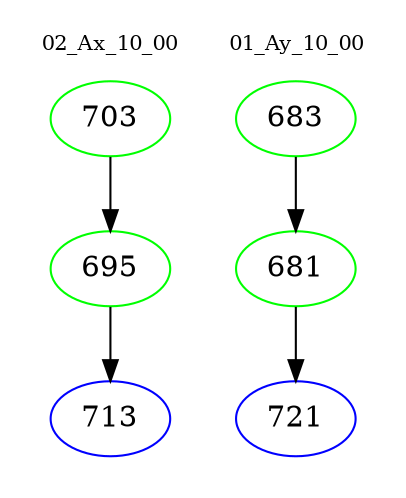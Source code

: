 digraph{
subgraph cluster_0 {
color = white
label = "02_Ax_10_00";
fontsize=10;
T0_703 [label="703", color="green"]
T0_703 -> T0_695 [color="black"]
T0_695 [label="695", color="green"]
T0_695 -> T0_713 [color="black"]
T0_713 [label="713", color="blue"]
}
subgraph cluster_1 {
color = white
label = "01_Ay_10_00";
fontsize=10;
T1_683 [label="683", color="green"]
T1_683 -> T1_681 [color="black"]
T1_681 [label="681", color="green"]
T1_681 -> T1_721 [color="black"]
T1_721 [label="721", color="blue"]
}
}
